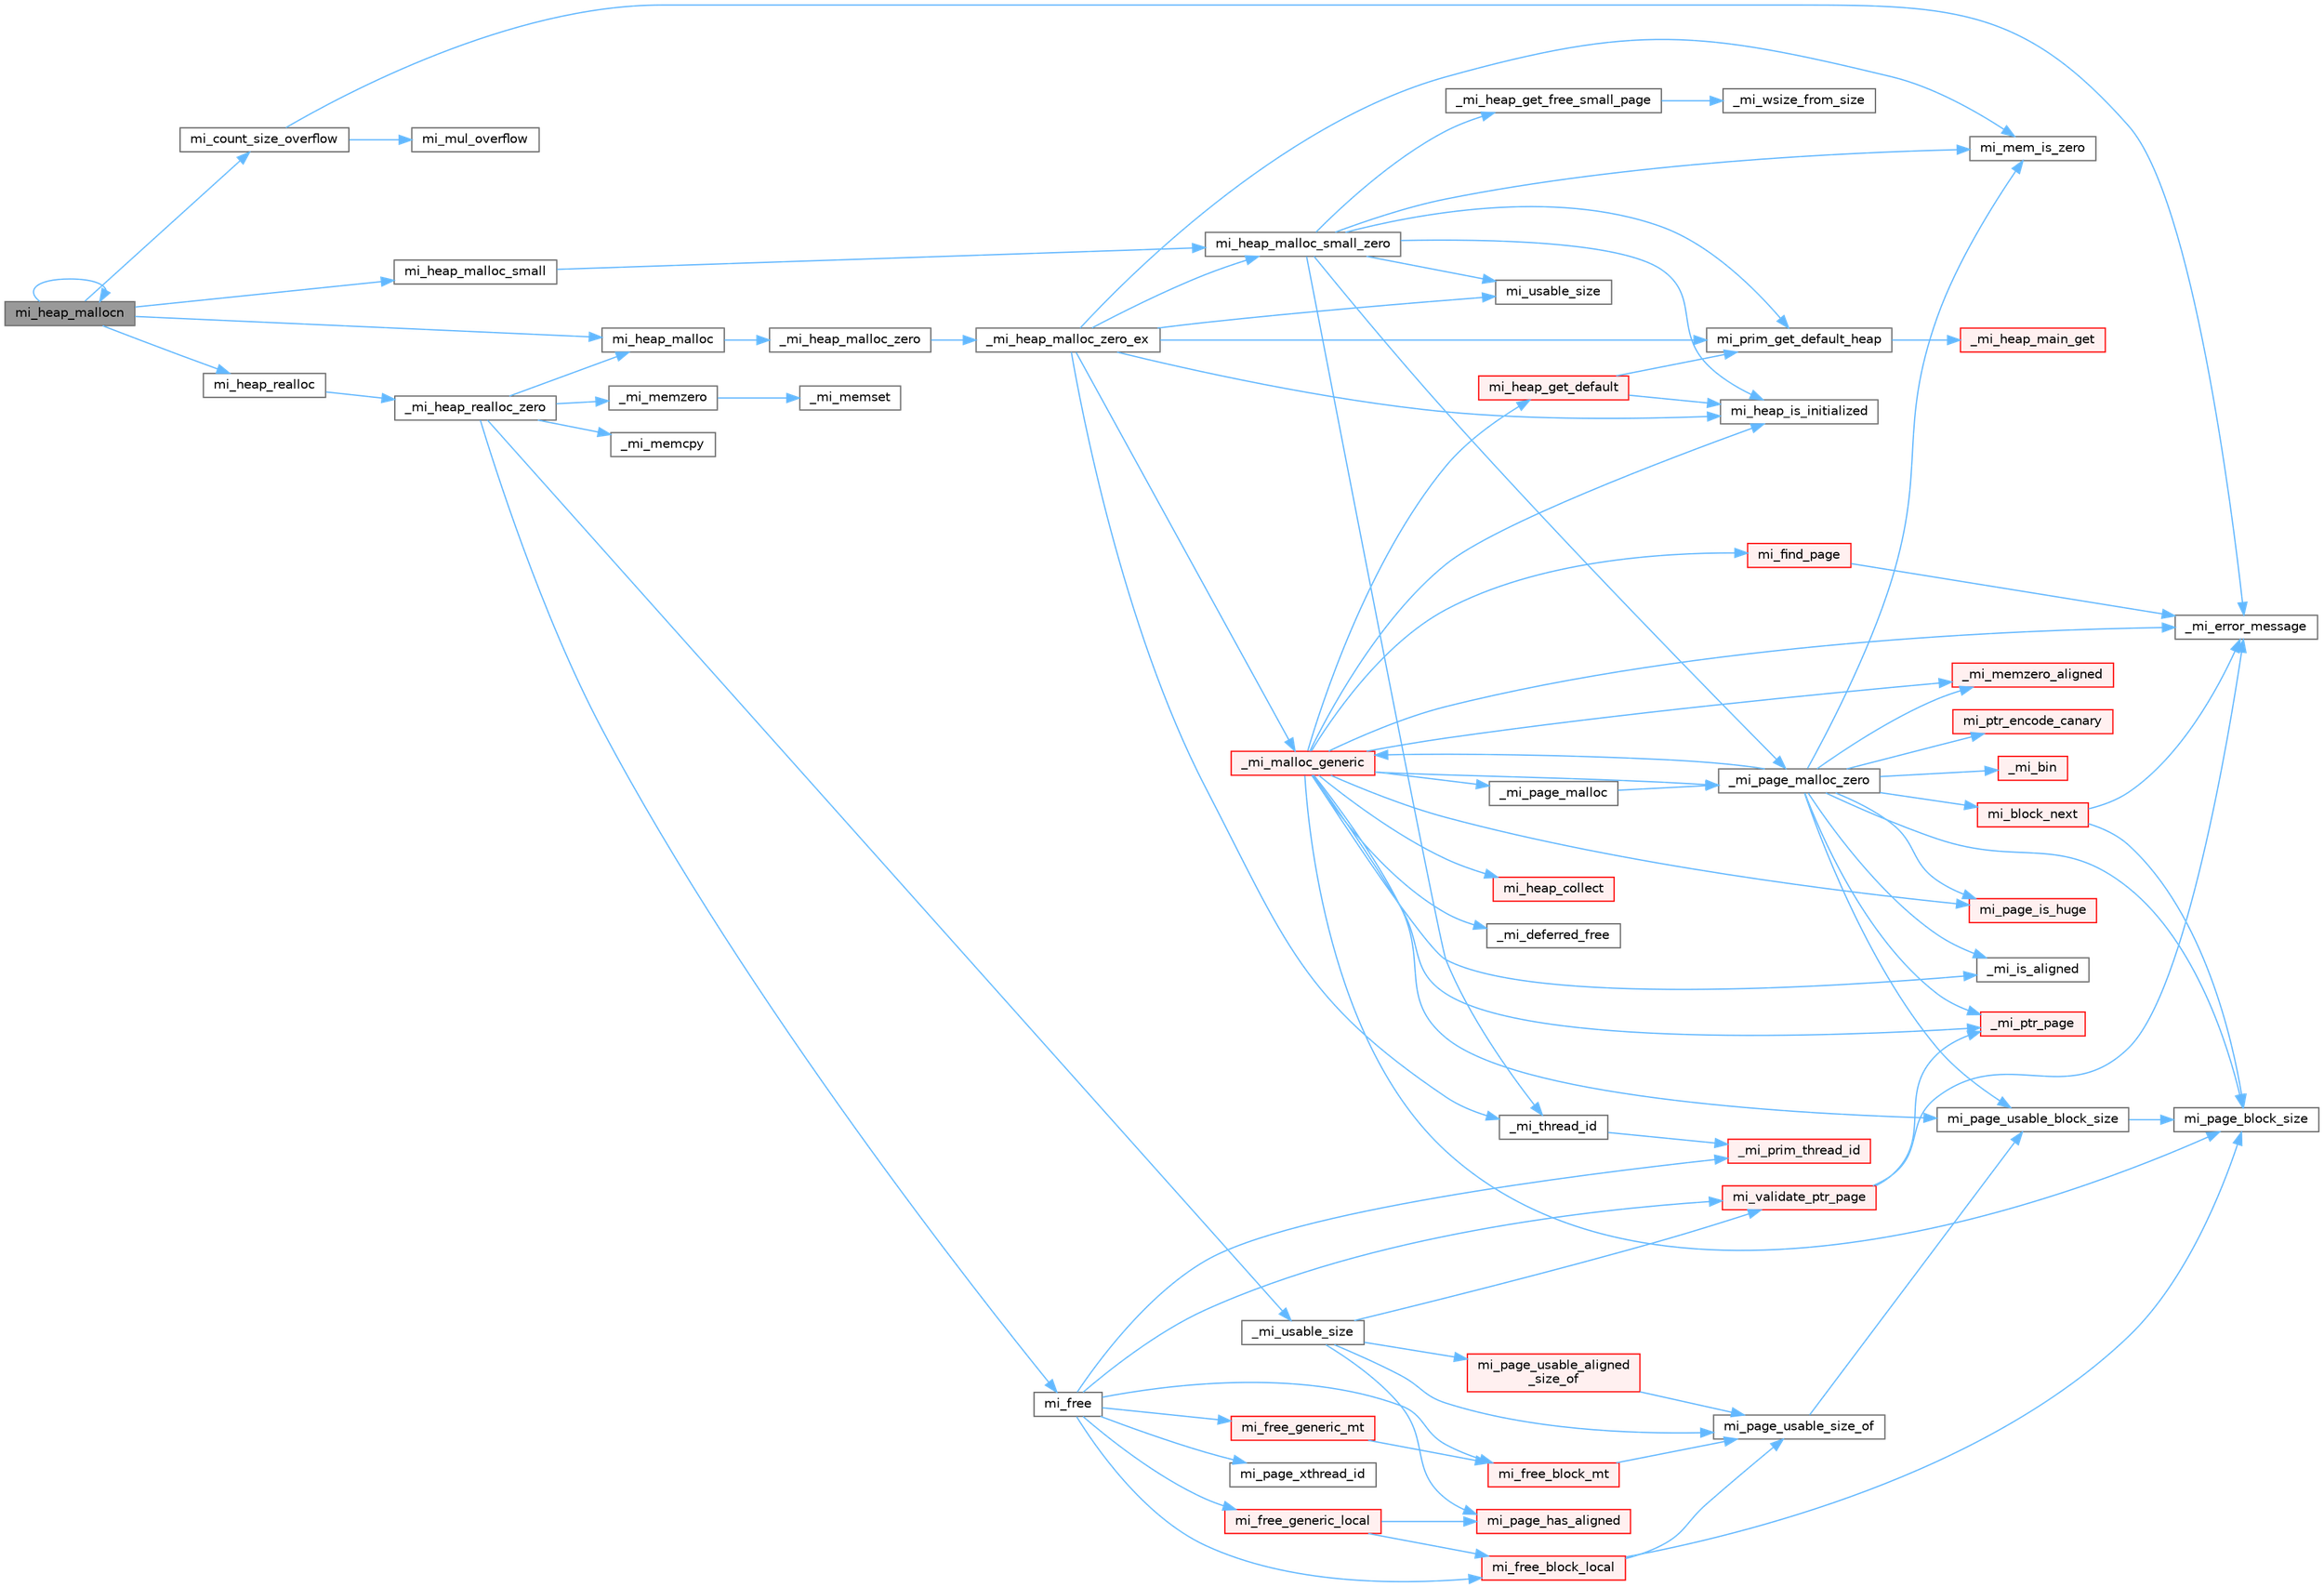 digraph "mi_heap_mallocn"
{
 // LATEX_PDF_SIZE
  bgcolor="transparent";
  edge [fontname=Helvetica,fontsize=10,labelfontname=Helvetica,labelfontsize=10];
  node [fontname=Helvetica,fontsize=10,shape=box,height=0.2,width=0.4];
  rankdir="LR";
  Node1 [id="Node000001",label="mi_heap_mallocn",height=0.2,width=0.4,color="gray40", fillcolor="grey60", style="filled", fontcolor="black",tooltip=" "];
  Node1 -> Node2 [id="edge1_Node000001_Node000002",color="steelblue1",style="solid",tooltip=" "];
  Node2 [id="Node000002",label="mi_count_size_overflow",height=0.2,width=0.4,color="grey40", fillcolor="white", style="filled",URL="$_e_a_s_t_l_2packages_2mimalloc_2include_2mimalloc_2internal_8h.html#ad0741c6523fbf2e3870fd3477bf6fe91",tooltip=" "];
  Node2 -> Node3 [id="edge2_Node000002_Node000003",color="steelblue1",style="solid",tooltip=" "];
  Node3 [id="Node000003",label="_mi_error_message",height=0.2,width=0.4,color="grey40", fillcolor="white", style="filled",URL="$options_8c.html#a2bebc073bcaac71658e57bb260c2e426",tooltip=" "];
  Node2 -> Node4 [id="edge3_Node000002_Node000004",color="steelblue1",style="solid",tooltip=" "];
  Node4 [id="Node000004",label="mi_mul_overflow",height=0.2,width=0.4,color="grey40", fillcolor="white", style="filled",URL="$_e_a_s_t_l_2packages_2mimalloc_2include_2mimalloc_2internal_8h.html#abf06027911fbdc300901fb961a45e4d0",tooltip=" "];
  Node1 -> Node5 [id="edge4_Node000001_Node000005",color="steelblue1",style="solid",tooltip=" "];
  Node5 [id="Node000005",label="mi_heap_malloc",height=0.2,width=0.4,color="grey40", fillcolor="white", style="filled",URL="$group__heap.html#gab374e206c7034e0d899fb934e4f4a863",tooltip=" "];
  Node5 -> Node6 [id="edge5_Node000005_Node000006",color="steelblue1",style="solid",tooltip=" "];
  Node6 [id="Node000006",label="_mi_heap_malloc_zero",height=0.2,width=0.4,color="grey40", fillcolor="white", style="filled",URL="$alloc_8c.html#a4f6dd9bc8d4e47e98566ee77883d703e",tooltip=" "];
  Node6 -> Node7 [id="edge6_Node000006_Node000007",color="steelblue1",style="solid",tooltip=" "];
  Node7 [id="Node000007",label="_mi_heap_malloc_zero_ex",height=0.2,width=0.4,color="grey40", fillcolor="white", style="filled",URL="$alloc_8c.html#a834d11c48c89145e6844b786afa5b7f1",tooltip=" "];
  Node7 -> Node8 [id="edge7_Node000007_Node000008",color="steelblue1",style="solid",tooltip=" "];
  Node8 [id="Node000008",label="_mi_malloc_generic",height=0.2,width=0.4,color="red", fillcolor="#FFF0F0", style="filled",URL="$page_8c.html#adcb79462f17b2e37218412f941269aa7",tooltip=" "];
  Node8 -> Node9 [id="edge8_Node000008_Node000009",color="steelblue1",style="solid",tooltip=" "];
  Node9 [id="Node000009",label="_mi_deferred_free",height=0.2,width=0.4,color="grey40", fillcolor="white", style="filled",URL="$_e_a_s_t_l_2packages_2mimalloc_2include_2mimalloc_2internal_8h.html#aede81c520000cbb08ad669e096c94d51",tooltip=" "];
  Node8 -> Node3 [id="edge9_Node000008_Node000003",color="steelblue1",style="solid",tooltip=" "];
  Node8 -> Node10 [id="edge10_Node000008_Node000010",color="steelblue1",style="solid",tooltip=" "];
  Node10 [id="Node000010",label="_mi_is_aligned",height=0.2,width=0.4,color="grey40", fillcolor="white", style="filled",URL="$_e_a_s_t_l_2packages_2mimalloc_2include_2mimalloc_2internal_8h.html#ad446ae4d82cbdbd78dfbe46fa2330555",tooltip=" "];
  Node8 -> Node11 [id="edge11_Node000008_Node000011",color="steelblue1",style="solid",tooltip=" "];
  Node11 [id="Node000011",label="_mi_memzero_aligned",height=0.2,width=0.4,color="red", fillcolor="#FFF0F0", style="filled",URL="$_e_a_s_t_l_2packages_2mimalloc_2include_2mimalloc_2internal_8h.html#aa1d3beee9d492fc175ac2584e50fd8ea",tooltip=" "];
  Node8 -> Node14 [id="edge12_Node000008_Node000014",color="steelblue1",style="solid",tooltip=" "];
  Node14 [id="Node000014",label="_mi_page_malloc",height=0.2,width=0.4,color="grey40", fillcolor="white", style="filled",URL="$alloc_8c.html#a97c32575c2b27f4dc75af2429c45819d",tooltip=" "];
  Node14 -> Node15 [id="edge13_Node000014_Node000015",color="steelblue1",style="solid",tooltip=" "];
  Node15 [id="Node000015",label="_mi_page_malloc_zero",height=0.2,width=0.4,color="grey40", fillcolor="white", style="filled",URL="$alloc_8c.html#afd278f60e743bee5d9df559422f3455b",tooltip=" "];
  Node15 -> Node16 [id="edge14_Node000015_Node000016",color="steelblue1",style="solid",tooltip=" "];
  Node16 [id="Node000016",label="_mi_bin",height=0.2,width=0.4,color="red", fillcolor="#FFF0F0", style="filled",URL="$page-queue_8c.html#a0d92abe27db4a21968468b2fe73473d6",tooltip=" "];
  Node15 -> Node10 [id="edge15_Node000015_Node000010",color="steelblue1",style="solid",tooltip=" "];
  Node15 -> Node8 [id="edge16_Node000015_Node000008",color="steelblue1",style="solid",tooltip=" "];
  Node15 -> Node11 [id="edge17_Node000015_Node000011",color="steelblue1",style="solid",tooltip=" "];
  Node15 -> Node22 [id="edge18_Node000015_Node000022",color="steelblue1",style="solid",tooltip=" "];
  Node22 [id="Node000022",label="_mi_ptr_page",height=0.2,width=0.4,color="red", fillcolor="#FFF0F0", style="filled",URL="$_e_a_s_t_l_2packages_2mimalloc_2include_2mimalloc_2internal_8h.html#acd84a462a2045538d19ecc56e6cc29f6",tooltip=" "];
  Node15 -> Node29 [id="edge19_Node000015_Node000029",color="steelblue1",style="solid",tooltip=" "];
  Node29 [id="Node000029",label="mi_block_next",height=0.2,width=0.4,color="red", fillcolor="#FFF0F0", style="filled",URL="$_e_a_s_t_l_2packages_2mimalloc_2include_2mimalloc_2internal_8h.html#aaa5daf3a8b3db89666b6861cbb1e2f96",tooltip=" "];
  Node29 -> Node3 [id="edge20_Node000029_Node000003",color="steelblue1",style="solid",tooltip=" "];
  Node29 -> Node37 [id="edge21_Node000029_Node000037",color="steelblue1",style="solid",tooltip=" "];
  Node37 [id="Node000037",label="mi_page_block_size",height=0.2,width=0.4,color="grey40", fillcolor="white", style="filled",URL="$_e_a_s_t_l_2packages_2mimalloc_2include_2mimalloc_2internal_8h.html#a6134893990c1f09da2b40092ceecc780",tooltip=" "];
  Node15 -> Node39 [id="edge22_Node000015_Node000039",color="steelblue1",style="solid",tooltip=" "];
  Node39 [id="Node000039",label="mi_mem_is_zero",height=0.2,width=0.4,color="grey40", fillcolor="white", style="filled",URL="$_e_a_s_t_l_2packages_2mimalloc_2include_2mimalloc_2internal_8h.html#a8391ae55dd6885bd38593f740fd349a4",tooltip=" "];
  Node15 -> Node37 [id="edge23_Node000015_Node000037",color="steelblue1",style="solid",tooltip=" "];
  Node15 -> Node40 [id="edge24_Node000015_Node000040",color="steelblue1",style="solid",tooltip=" "];
  Node40 [id="Node000040",label="mi_page_is_huge",height=0.2,width=0.4,color="red", fillcolor="#FFF0F0", style="filled",URL="$_e_a_s_t_l_2packages_2mimalloc_2include_2mimalloc_2internal_8h.html#aebe1b18846bd3fc16de5b52cd2250bec",tooltip=" "];
  Node15 -> Node43 [id="edge25_Node000015_Node000043",color="steelblue1",style="solid",tooltip=" "];
  Node43 [id="Node000043",label="mi_page_usable_block_size",height=0.2,width=0.4,color="grey40", fillcolor="white", style="filled",URL="$_e_a_s_t_l_2packages_2mimalloc_2include_2mimalloc_2internal_8h.html#a432abca03d059a7d40d8d39617afc8f7",tooltip=" "];
  Node43 -> Node37 [id="edge26_Node000043_Node000037",color="steelblue1",style="solid",tooltip=" "];
  Node15 -> Node44 [id="edge27_Node000015_Node000044",color="steelblue1",style="solid",tooltip=" "];
  Node44 [id="Node000044",label="mi_ptr_encode_canary",height=0.2,width=0.4,color="red", fillcolor="#FFF0F0", style="filled",URL="$_e_a_s_t_l_2packages_2mimalloc_2include_2mimalloc_2internal_8h.html#afc7cd0f28b20eddef19b40acd724a1cf",tooltip=" "];
  Node8 -> Node15 [id="edge28_Node000008_Node000015",color="steelblue1",style="solid",tooltip=" "];
  Node8 -> Node22 [id="edge29_Node000008_Node000022",color="steelblue1",style="solid",tooltip=" "];
  Node8 -> Node47 [id="edge30_Node000008_Node000047",color="steelblue1",style="solid",tooltip=" "];
  Node47 [id="Node000047",label="mi_find_page",height=0.2,width=0.4,color="red", fillcolor="#FFF0F0", style="filled",URL="$page_8c.html#aeaa06e36da1cb82dbf0f99e7742ecff8",tooltip=" "];
  Node47 -> Node3 [id="edge31_Node000047_Node000003",color="steelblue1",style="solid",tooltip=" "];
  Node8 -> Node393 [id="edge32_Node000008_Node000393",color="steelblue1",style="solid",tooltip=" "];
  Node393 [id="Node000393",label="mi_heap_collect",height=0.2,width=0.4,color="red", fillcolor="#FFF0F0", style="filled",URL="$group__heap.html#ga7922f7495cde30b1984d0e6072419298",tooltip="Release outstanding resources in a specific heap."];
  Node8 -> Node405 [id="edge33_Node000008_Node000405",color="steelblue1",style="solid",tooltip=" "];
  Node405 [id="Node000405",label="mi_heap_get_default",height=0.2,width=0.4,color="red", fillcolor="#FFF0F0", style="filled",URL="$group__heap.html#ga14c667a6e2c5d28762d8cb7d4e057909",tooltip=" "];
  Node405 -> Node395 [id="edge34_Node000405_Node000395",color="steelblue1",style="solid",tooltip=" "];
  Node395 [id="Node000395",label="mi_heap_is_initialized",height=0.2,width=0.4,color="grey40", fillcolor="white", style="filled",URL="$_e_a_s_t_l_2packages_2mimalloc_2include_2mimalloc_2internal_8h.html#a320c7d8a15c57974d3b105558a2a55e6",tooltip=" "];
  Node405 -> Node308 [id="edge35_Node000405_Node000308",color="steelblue1",style="solid",tooltip=" "];
  Node308 [id="Node000308",label="mi_prim_get_default_heap",height=0.2,width=0.4,color="grey40", fillcolor="white", style="filled",URL="$prim_8h.html#a986e62564728229db3ccecbd6e97fd98",tooltip=" "];
  Node308 -> Node309 [id="edge36_Node000308_Node000309",color="steelblue1",style="solid",tooltip=" "];
  Node309 [id="Node000309",label="_mi_heap_main_get",height=0.2,width=0.4,color="red", fillcolor="#FFF0F0", style="filled",URL="$_e_a_s_t_l_2packages_2mimalloc_2src_2init_8c.html#a1feeb4148fb048caf23361152895a55c",tooltip=" "];
  Node8 -> Node395 [id="edge37_Node000008_Node000395",color="steelblue1",style="solid",tooltip=" "];
  Node8 -> Node37 [id="edge38_Node000008_Node000037",color="steelblue1",style="solid",tooltip=" "];
  Node8 -> Node40 [id="edge39_Node000008_Node000040",color="steelblue1",style="solid",tooltip=" "];
  Node8 -> Node43 [id="edge40_Node000008_Node000043",color="steelblue1",style="solid",tooltip=" "];
  Node7 -> Node80 [id="edge41_Node000007_Node000080",color="steelblue1",style="solid",tooltip=" "];
  Node80 [id="Node000080",label="_mi_thread_id",height=0.2,width=0.4,color="grey40", fillcolor="white", style="filled",URL="$_e_a_s_t_l_2packages_2mimalloc_2src_2init_8c.html#a43068a36d7dea6ccf1e3558a27e22993",tooltip=" "];
  Node80 -> Node81 [id="edge42_Node000080_Node000081",color="steelblue1",style="solid",tooltip=" "];
  Node81 [id="Node000081",label="_mi_prim_thread_id",height=0.2,width=0.4,color="red", fillcolor="#FFF0F0", style="filled",URL="$prim_8h.html#a3875c92cbb791d0a7c69bc1fd2df6804",tooltip=" "];
  Node7 -> Node395 [id="edge43_Node000007_Node000395",color="steelblue1",style="solid",tooltip=" "];
  Node7 -> Node452 [id="edge44_Node000007_Node000452",color="steelblue1",style="solid",tooltip=" "];
  Node452 [id="Node000452",label="mi_heap_malloc_small_zero",height=0.2,width=0.4,color="grey40", fillcolor="white", style="filled",URL="$alloc_8c.html#aab0e350e54f352e66a6e8e161ac1cfbb",tooltip=" "];
  Node452 -> Node453 [id="edge45_Node000452_Node000453",color="steelblue1",style="solid",tooltip=" "];
  Node453 [id="Node000453",label="_mi_heap_get_free_small_page",height=0.2,width=0.4,color="grey40", fillcolor="white", style="filled",URL="$_e_a_s_t_l_2packages_2mimalloc_2include_2mimalloc_2internal_8h.html#a5ab9d8fb17d6213eb9789008e8d69ac1",tooltip=" "];
  Node453 -> Node18 [id="edge46_Node000453_Node000018",color="steelblue1",style="solid",tooltip=" "];
  Node18 [id="Node000018",label="_mi_wsize_from_size",height=0.2,width=0.4,color="grey40", fillcolor="white", style="filled",URL="$_e_a_s_t_l_2packages_2mimalloc_2include_2mimalloc_2internal_8h.html#a7d12fa8e45201ef1ba892c927d3b8ad1",tooltip=" "];
  Node452 -> Node15 [id="edge47_Node000452_Node000015",color="steelblue1",style="solid",tooltip=" "];
  Node452 -> Node80 [id="edge48_Node000452_Node000080",color="steelblue1",style="solid",tooltip=" "];
  Node452 -> Node395 [id="edge49_Node000452_Node000395",color="steelblue1",style="solid",tooltip=" "];
  Node452 -> Node39 [id="edge50_Node000452_Node000039",color="steelblue1",style="solid",tooltip=" "];
  Node452 -> Node308 [id="edge51_Node000452_Node000308",color="steelblue1",style="solid",tooltip=" "];
  Node452 -> Node454 [id="edge52_Node000452_Node000454",color="steelblue1",style="solid",tooltip=" "];
  Node454 [id="Node000454",label="mi_usable_size",height=0.2,width=0.4,color="grey40", fillcolor="white", style="filled",URL="$group__extended.html#ga089c859d9eddc5f9b4bd946cd53cebee",tooltip=" "];
  Node7 -> Node39 [id="edge53_Node000007_Node000039",color="steelblue1",style="solid",tooltip=" "];
  Node7 -> Node308 [id="edge54_Node000007_Node000308",color="steelblue1",style="solid",tooltip=" "];
  Node7 -> Node454 [id="edge55_Node000007_Node000454",color="steelblue1",style="solid",tooltip=" "];
  Node1 -> Node455 [id="edge56_Node000001_Node000455",color="steelblue1",style="solid",tooltip=" "];
  Node455 [id="Node000455",label="mi_heap_malloc_small",height=0.2,width=0.4,color="grey40", fillcolor="white", style="filled",URL="$group__heap.html#ga012c5c8abe22b10043de39ff95909541",tooltip=" "];
  Node455 -> Node452 [id="edge57_Node000455_Node000452",color="steelblue1",style="solid",tooltip=" "];
  Node1 -> Node1 [id="edge58_Node000001_Node000001",color="steelblue1",style="solid",tooltip=" "];
  Node1 -> Node456 [id="edge59_Node000001_Node000456",color="steelblue1",style="solid",tooltip=" "];
  Node456 [id="Node000456",label="mi_heap_realloc",height=0.2,width=0.4,color="grey40", fillcolor="white", style="filled",URL="$group__heap.html#gac5252d6a2e510bd349e4fcb452e6a93a",tooltip=" "];
  Node456 -> Node457 [id="edge60_Node000456_Node000457",color="steelblue1",style="solid",tooltip=" "];
  Node457 [id="Node000457",label="_mi_heap_realloc_zero",height=0.2,width=0.4,color="grey40", fillcolor="white", style="filled",URL="$alloc_8c.html#aa0a502a8b4b3af96fbc3bc6a0cf2e092",tooltip=" "];
  Node457 -> Node414 [id="edge61_Node000457_Node000414",color="steelblue1",style="solid",tooltip=" "];
  Node414 [id="Node000414",label="_mi_memcpy",height=0.2,width=0.4,color="grey40", fillcolor="white", style="filled",URL="$_e_a_s_t_l_2packages_2mimalloc_2include_2mimalloc_2internal_8h.html#aced8405f24c39af46117066bb1633924",tooltip=" "];
  Node457 -> Node317 [id="edge62_Node000457_Node000317",color="steelblue1",style="solid",tooltip=" "];
  Node317 [id="Node000317",label="_mi_memzero",height=0.2,width=0.4,color="grey40", fillcolor="white", style="filled",URL="$_e_a_s_t_l_2packages_2mimalloc_2include_2mimalloc_2internal_8h.html#a621a19b2339e1a1d23f8bc1a96eb3b54",tooltip=" "];
  Node317 -> Node13 [id="edge63_Node000317_Node000013",color="steelblue1",style="solid",tooltip=" "];
  Node13 [id="Node000013",label="_mi_memset",height=0.2,width=0.4,color="grey40", fillcolor="white", style="filled",URL="$_e_a_s_t_l_2packages_2mimalloc_2include_2mimalloc_2internal_8h.html#ae042f084f894809035813d45e3c43561",tooltip=" "];
  Node457 -> Node458 [id="edge64_Node000457_Node000458",color="steelblue1",style="solid",tooltip=" "];
  Node458 [id="Node000458",label="_mi_usable_size",height=0.2,width=0.4,color="grey40", fillcolor="white", style="filled",URL="$free_8c.html#ad2304b1ed3a49b8c20e550c060d5627d",tooltip=" "];
  Node458 -> Node289 [id="edge65_Node000458_Node000289",color="steelblue1",style="solid",tooltip=" "];
  Node289 [id="Node000289",label="mi_page_has_aligned",height=0.2,width=0.4,color="red", fillcolor="#FFF0F0", style="filled",URL="$_e_a_s_t_l_2packages_2mimalloc_2include_2mimalloc_2internal_8h.html#ae0b5641b1e2fabf59c84685e08520852",tooltip=" "];
  Node458 -> Node459 [id="edge66_Node000458_Node000459",color="steelblue1",style="solid",tooltip=" "];
  Node459 [id="Node000459",label="mi_page_usable_aligned\l_size_of",height=0.2,width=0.4,color="red", fillcolor="#FFF0F0", style="filled",URL="$free_8c.html#a85c1b5ab3965f4a581f194aa06d0cf45",tooltip=" "];
  Node459 -> Node461 [id="edge67_Node000459_Node000461",color="steelblue1",style="solid",tooltip=" "];
  Node461 [id="Node000461",label="mi_page_usable_size_of",height=0.2,width=0.4,color="grey40", fillcolor="white", style="filled",URL="$free_8c.html#a26335e66b160c5319806a2e33f7b70e7",tooltip=" "];
  Node461 -> Node43 [id="edge68_Node000461_Node000043",color="steelblue1",style="solid",tooltip=" "];
  Node458 -> Node461 [id="edge69_Node000458_Node000461",color="steelblue1",style="solid",tooltip=" "];
  Node458 -> Node462 [id="edge70_Node000458_Node000462",color="steelblue1",style="solid",tooltip=" "];
  Node462 [id="Node000462",label="mi_validate_ptr_page",height=0.2,width=0.4,color="red", fillcolor="#FFF0F0", style="filled",URL="$free_8c.html#a3c325fa47ff6342dca1b913607844b93",tooltip=" "];
  Node462 -> Node3 [id="edge71_Node000462_Node000003",color="steelblue1",style="solid",tooltip=" "];
  Node462 -> Node22 [id="edge72_Node000462_Node000022",color="steelblue1",style="solid",tooltip=" "];
  Node457 -> Node463 [id="edge73_Node000457_Node000463",color="steelblue1",style="solid",tooltip=" "];
  Node463 [id="Node000463",label="mi_free",height=0.2,width=0.4,color="grey40", fillcolor="white", style="filled",URL="$group__malloc.html#gaf2c7b89c327d1f60f59e68b9ea644d95",tooltip=" "];
  Node463 -> Node81 [id="edge74_Node000463_Node000081",color="steelblue1",style="solid",tooltip=" "];
  Node463 -> Node464 [id="edge75_Node000463_Node000464",color="steelblue1",style="solid",tooltip=" "];
  Node464 [id="Node000464",label="mi_free_block_local",height=0.2,width=0.4,color="red", fillcolor="#FFF0F0", style="filled",URL="$free_8c.html#a4ea336aeb08fb4786186f6087a751d3c",tooltip=" "];
  Node464 -> Node37 [id="edge76_Node000464_Node000037",color="steelblue1",style="solid",tooltip=" "];
  Node464 -> Node461 [id="edge77_Node000464_Node000461",color="steelblue1",style="solid",tooltip=" "];
  Node463 -> Node472 [id="edge78_Node000463_Node000472",color="steelblue1",style="solid",tooltip=" "];
  Node472 [id="Node000472",label="mi_free_block_mt",height=0.2,width=0.4,color="red", fillcolor="#FFF0F0", style="filled",URL="$free_8c.html#af5ffcf95b8bfc34e499ae3b203e72475",tooltip=" "];
  Node472 -> Node461 [id="edge79_Node000472_Node000461",color="steelblue1",style="solid",tooltip=" "];
  Node463 -> Node483 [id="edge80_Node000463_Node000483",color="steelblue1",style="solid",tooltip=" "];
  Node483 [id="Node000483",label="mi_free_generic_local",height=0.2,width=0.4,color="red", fillcolor="#FFF0F0", style="filled",URL="$free_8c.html#a2e61936ec89160d051a72f0d1f95424f",tooltip=" "];
  Node483 -> Node464 [id="edge81_Node000483_Node000464",color="steelblue1",style="solid",tooltip=" "];
  Node483 -> Node289 [id="edge82_Node000483_Node000289",color="steelblue1",style="solid",tooltip=" "];
  Node463 -> Node485 [id="edge83_Node000463_Node000485",color="steelblue1",style="solid",tooltip=" "];
  Node485 [id="Node000485",label="mi_free_generic_mt",height=0.2,width=0.4,color="red", fillcolor="#FFF0F0", style="filled",URL="$free_8c.html#acc3316883c1cf74f78cb41e5d1b46ced",tooltip=" "];
  Node485 -> Node472 [id="edge84_Node000485_Node000472",color="steelblue1",style="solid",tooltip=" "];
  Node463 -> Node259 [id="edge85_Node000463_Node000259",color="steelblue1",style="solid",tooltip=" "];
  Node259 [id="Node000259",label="mi_page_xthread_id",height=0.2,width=0.4,color="grey40", fillcolor="white", style="filled",URL="$_e_a_s_t_l_2packages_2mimalloc_2include_2mimalloc_2internal_8h.html#af15a53be4fb9aa00af3c25632b1b1dac",tooltip=" "];
  Node463 -> Node462 [id="edge86_Node000463_Node000462",color="steelblue1",style="solid",tooltip=" "];
  Node457 -> Node5 [id="edge87_Node000457_Node000005",color="steelblue1",style="solid",tooltip=" "];
}
